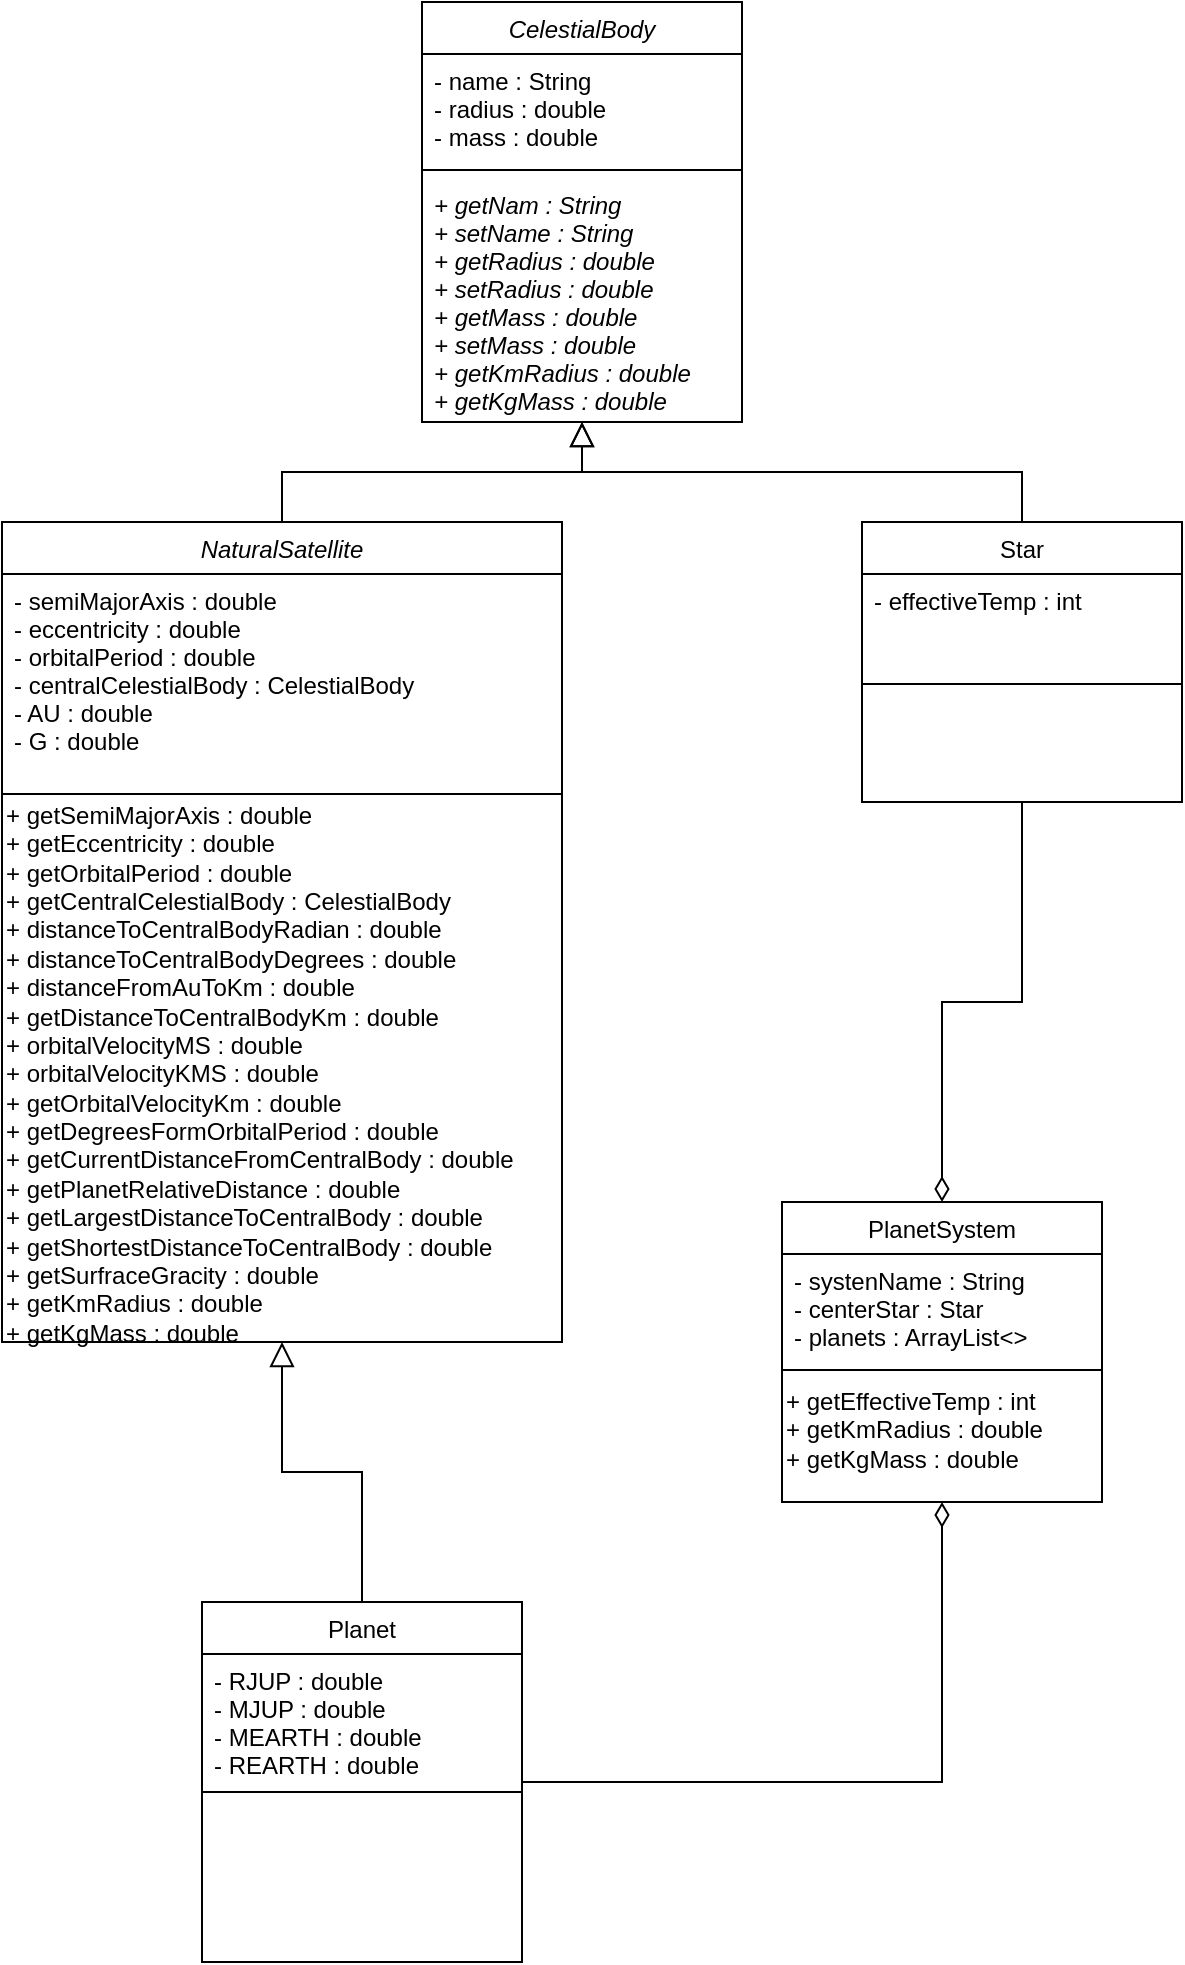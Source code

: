 <mxfile version="14.4.2" type="github"><diagram id="C5RBs43oDa-KdzZeNtuy" name="Page-1"><mxGraphModel dx="460" dy="752" grid="1" gridSize="10" guides="1" tooltips="1" connect="1" arrows="1" fold="1" page="1" pageScale="1" pageWidth="827" pageHeight="1169" math="0" shadow="0"><root><mxCell id="WIyWlLk6GJQsqaUBKTNV-0"/><mxCell id="WIyWlLk6GJQsqaUBKTNV-1" parent="WIyWlLk6GJQsqaUBKTNV-0"/><mxCell id="zkfFHV4jXpPFQw0GAbJ--0" value="CelestialBody" style="swimlane;fontStyle=2;align=center;verticalAlign=top;childLayout=stackLayout;horizontal=1;startSize=26;horizontalStack=0;resizeParent=1;resizeLast=0;collapsible=1;marginBottom=0;rounded=0;shadow=0;strokeWidth=1;" parent="WIyWlLk6GJQsqaUBKTNV-1" vertex="1"><mxGeometry x="310" y="20" width="160" height="210" as="geometry"><mxRectangle x="230" y="140" width="160" height="26" as="alternateBounds"/></mxGeometry></mxCell><mxCell id="zkfFHV4jXpPFQw0GAbJ--1" value="- name : String&#10;- radius : double&#10;- mass : double" style="text;align=left;verticalAlign=top;spacingLeft=4;spacingRight=4;overflow=hidden;rotatable=0;points=[[0,0.5],[1,0.5]];portConstraint=eastwest;" parent="zkfFHV4jXpPFQw0GAbJ--0" vertex="1"><mxGeometry y="26" width="160" height="54" as="geometry"/></mxCell><mxCell id="zkfFHV4jXpPFQw0GAbJ--4" value="" style="line;html=1;strokeWidth=1;align=left;verticalAlign=middle;spacingTop=-1;spacingLeft=3;spacingRight=3;rotatable=0;labelPosition=right;points=[];portConstraint=eastwest;" parent="zkfFHV4jXpPFQw0GAbJ--0" vertex="1"><mxGeometry y="80" width="160" height="8" as="geometry"/></mxCell><mxCell id="zkfFHV4jXpPFQw0GAbJ--5" value="+ getNam : String&#10;+ setName : String&#10;+ getRadius : double&#10;+ setRadius : double&#10;+ getMass : double &#10;+ setMass : double&#10;+ getKmRadius : double&#10;+ getKgMass : double" style="text;align=left;verticalAlign=top;spacingLeft=4;spacingRight=4;overflow=hidden;rotatable=0;points=[[0,0.5],[1,0.5]];portConstraint=eastwest;fontStyle=2" parent="zkfFHV4jXpPFQw0GAbJ--0" vertex="1"><mxGeometry y="88" width="160" height="122" as="geometry"/></mxCell><mxCell id="zkfFHV4jXpPFQw0GAbJ--6" value="NaturalSatellite" style="swimlane;fontStyle=2;align=center;verticalAlign=top;childLayout=stackLayout;horizontal=1;startSize=26;horizontalStack=0;resizeParent=1;resizeLast=0;collapsible=1;marginBottom=0;rounded=0;shadow=0;strokeWidth=1;" parent="WIyWlLk6GJQsqaUBKTNV-1" vertex="1"><mxGeometry x="100" y="280" width="280" height="410" as="geometry"><mxRectangle x="130" y="380" width="160" height="26" as="alternateBounds"/></mxGeometry></mxCell><mxCell id="zkfFHV4jXpPFQw0GAbJ--7" value="- semiMajorAxis : double&#10;- eccentricity : double&#10;- orbitalPeriod : double&#10;- centralCelestialBody : CelestialBody&#10;- AU : double&#10;- G : double" style="text;align=left;verticalAlign=top;spacingLeft=4;spacingRight=4;overflow=hidden;rotatable=0;points=[[0,0.5],[1,0.5]];portConstraint=eastwest;" parent="zkfFHV4jXpPFQw0GAbJ--6" vertex="1"><mxGeometry y="26" width="280" height="104" as="geometry"/></mxCell><mxCell id="zkfFHV4jXpPFQw0GAbJ--9" value="" style="line;html=1;strokeWidth=1;align=left;verticalAlign=middle;spacingTop=-1;spacingLeft=3;spacingRight=3;rotatable=0;labelPosition=right;points=[];portConstraint=eastwest;" parent="zkfFHV4jXpPFQw0GAbJ--6" vertex="1"><mxGeometry y="130" width="280" height="12" as="geometry"/></mxCell><mxCell id="B26k-guTPONRlMNO3YMh-44" value="&lt;span&gt;+ getSemiMajorAxis : double&lt;br&gt;&lt;/span&gt;+ getEccentricity : double&lt;br&gt;+ getOrbitalPeriod : double&lt;br&gt;+ getCentralCelestialBody : CelestialBody&lt;br&gt;+ distanceToCentralBodyRadian : double&lt;br&gt;+ distanceToCentralBodyDegrees : double&lt;br&gt;+ distanceFromAuToKm : double&lt;br&gt;+ getDistanceToCentralBodyKm : double&lt;br&gt;+ orbitalVelocityMS : double&lt;br&gt;+ orbitalVelocityKMS : double&lt;br&gt;+ getOrbitalVelocityKm : double&lt;br&gt;+ getDegreesFormOrbitalPeriod : double&lt;br&gt;+ getCurrentDistanceFromCentralBody : double&lt;br&gt;+ getPlanetRelativeDistance : double&lt;br&gt;+ getLargestDistanceToCentralBody : double&lt;br&gt;+ getShortestDistanceToCentralBody : double&lt;br&gt;+ getSurfraceGracity : double&lt;br&gt;+ getKmRadius : double&lt;br&gt;+ getKgMass : double" style="text;html=1;strokeColor=none;fillColor=none;align=left;verticalAlign=middle;whiteSpace=wrap;rounded=0;" vertex="1" parent="zkfFHV4jXpPFQw0GAbJ--6"><mxGeometry y="142" width="280" height="268" as="geometry"/></mxCell><mxCell id="zkfFHV4jXpPFQw0GAbJ--12" value="" style="endArrow=block;endSize=10;endFill=0;shadow=0;strokeWidth=1;rounded=0;edgeStyle=elbowEdgeStyle;elbow=vertical;" parent="WIyWlLk6GJQsqaUBKTNV-1" source="zkfFHV4jXpPFQw0GAbJ--6" target="zkfFHV4jXpPFQw0GAbJ--0" edge="1"><mxGeometry width="160" relative="1" as="geometry"><mxPoint x="200" y="203" as="sourcePoint"/><mxPoint x="200" y="203" as="targetPoint"/></mxGeometry></mxCell><mxCell id="B26k-guTPONRlMNO3YMh-39" style="edgeStyle=orthogonalEdgeStyle;rounded=0;orthogonalLoop=1;jettySize=auto;html=1;endArrow=diamondThin;endFill=0;endSize=10;" edge="1" parent="WIyWlLk6GJQsqaUBKTNV-1" source="zkfFHV4jXpPFQw0GAbJ--13" target="B26k-guTPONRlMNO3YMh-4"><mxGeometry relative="1" as="geometry"/></mxCell><mxCell id="zkfFHV4jXpPFQw0GAbJ--13" value="Star&#10;" style="swimlane;fontStyle=0;align=center;verticalAlign=top;childLayout=stackLayout;horizontal=1;startSize=26;horizontalStack=0;resizeParent=1;resizeLast=0;collapsible=1;marginBottom=0;rounded=0;shadow=0;strokeWidth=1;" parent="WIyWlLk6GJQsqaUBKTNV-1" vertex="1"><mxGeometry x="530" y="280" width="160" height="140" as="geometry"><mxRectangle x="340" y="380" width="170" height="26" as="alternateBounds"/></mxGeometry></mxCell><mxCell id="zkfFHV4jXpPFQw0GAbJ--14" value="- effectiveTemp : int" style="text;align=left;verticalAlign=top;spacingLeft=4;spacingRight=4;overflow=hidden;rotatable=0;points=[[0,0.5],[1,0.5]];portConstraint=eastwest;" parent="zkfFHV4jXpPFQw0GAbJ--13" vertex="1"><mxGeometry y="26" width="160" height="26" as="geometry"/></mxCell><mxCell id="zkfFHV4jXpPFQw0GAbJ--15" value="" style="line;html=1;strokeWidth=1;align=left;verticalAlign=middle;spacingTop=-1;spacingLeft=3;spacingRight=3;rotatable=0;labelPosition=right;points=[];portConstraint=eastwest;" parent="zkfFHV4jXpPFQw0GAbJ--13" vertex="1"><mxGeometry y="52" width="160" height="58" as="geometry"/></mxCell><mxCell id="zkfFHV4jXpPFQw0GAbJ--16" value="" style="endArrow=block;endSize=10;endFill=0;shadow=0;strokeWidth=1;rounded=0;edgeStyle=elbowEdgeStyle;elbow=vertical;" parent="WIyWlLk6GJQsqaUBKTNV-1" source="zkfFHV4jXpPFQw0GAbJ--13" target="zkfFHV4jXpPFQw0GAbJ--0" edge="1"><mxGeometry width="160" relative="1" as="geometry"><mxPoint x="210" y="373" as="sourcePoint"/><mxPoint x="310" y="271" as="targetPoint"/></mxGeometry></mxCell><mxCell id="B26k-guTPONRlMNO3YMh-4" value="PlanetSystem" style="swimlane;fontStyle=0;align=center;verticalAlign=top;childLayout=stackLayout;horizontal=1;startSize=26;horizontalStack=0;resizeParent=1;resizeLast=0;collapsible=1;marginBottom=0;rounded=0;shadow=0;strokeWidth=1;" vertex="1" parent="WIyWlLk6GJQsqaUBKTNV-1"><mxGeometry x="490" y="620" width="160" height="150" as="geometry"><mxRectangle x="230" y="140" width="160" height="26" as="alternateBounds"/></mxGeometry></mxCell><mxCell id="B26k-guTPONRlMNO3YMh-5" value="- systenName : String&#10;- centerStar : Star&#10;- planets : ArrayList&lt;&gt;" style="text;align=left;verticalAlign=top;spacingLeft=4;spacingRight=4;overflow=hidden;rotatable=0;points=[[0,0.5],[1,0.5]];portConstraint=eastwest;" vertex="1" parent="B26k-guTPONRlMNO3YMh-4"><mxGeometry y="26" width="160" height="54" as="geometry"/></mxCell><mxCell id="B26k-guTPONRlMNO3YMh-9" value="" style="line;html=1;strokeWidth=1;align=left;verticalAlign=middle;spacingTop=-1;spacingLeft=3;spacingRight=3;rotatable=0;labelPosition=right;points=[];portConstraint=eastwest;" vertex="1" parent="B26k-guTPONRlMNO3YMh-4"><mxGeometry y="80" width="160" height="8" as="geometry"/></mxCell><mxCell id="B26k-guTPONRlMNO3YMh-43" value="+ getEffectiveTemp : int&lt;br&gt;+ getKmRadius : double&lt;br&gt;+ getKgMass : double" style="text;html=1;strokeColor=none;fillColor=none;align=left;verticalAlign=middle;whiteSpace=wrap;rounded=0;" vertex="1" parent="B26k-guTPONRlMNO3YMh-4"><mxGeometry y="88" width="160" height="52" as="geometry"/></mxCell><mxCell id="B26k-guTPONRlMNO3YMh-25" style="edgeStyle=orthogonalEdgeStyle;rounded=0;orthogonalLoop=1;jettySize=auto;html=1;endArrow=block;endFill=0;endSize=10;" edge="1" parent="WIyWlLk6GJQsqaUBKTNV-1" source="B26k-guTPONRlMNO3YMh-19" target="zkfFHV4jXpPFQw0GAbJ--6"><mxGeometry relative="1" as="geometry"/></mxCell><mxCell id="B26k-guTPONRlMNO3YMh-40" style="edgeStyle=orthogonalEdgeStyle;rounded=0;orthogonalLoop=1;jettySize=auto;html=1;endArrow=diamondThin;endFill=0;endSize=10;" edge="1" parent="WIyWlLk6GJQsqaUBKTNV-1" source="B26k-guTPONRlMNO3YMh-19" target="B26k-guTPONRlMNO3YMh-4"><mxGeometry relative="1" as="geometry"/></mxCell><mxCell id="B26k-guTPONRlMNO3YMh-19" value="Planet" style="swimlane;fontStyle=0;align=center;verticalAlign=top;childLayout=stackLayout;horizontal=1;startSize=26;horizontalStack=0;resizeParent=1;resizeLast=0;collapsible=1;marginBottom=0;rounded=0;shadow=0;strokeWidth=1;" vertex="1" parent="WIyWlLk6GJQsqaUBKTNV-1"><mxGeometry x="200" y="820" width="160" height="180" as="geometry"><mxRectangle x="130" y="380" width="160" height="26" as="alternateBounds"/></mxGeometry></mxCell><mxCell id="B26k-guTPONRlMNO3YMh-21" value="- RJUP : double&#10;- MJUP : double&#10;- MEARTH : double&#10;- REARTH : double" style="text;align=left;verticalAlign=top;spacingLeft=4;spacingRight=4;overflow=hidden;rotatable=0;points=[[0,0.5],[1,0.5]];portConstraint=eastwest;rounded=0;shadow=0;html=0;" vertex="1" parent="B26k-guTPONRlMNO3YMh-19"><mxGeometry y="26" width="160" height="64" as="geometry"/></mxCell><mxCell id="B26k-guTPONRlMNO3YMh-22" value="" style="line;html=1;strokeWidth=1;align=left;verticalAlign=middle;spacingTop=-1;spacingLeft=3;spacingRight=3;rotatable=0;labelPosition=right;points=[];portConstraint=eastwest;" vertex="1" parent="B26k-guTPONRlMNO3YMh-19"><mxGeometry y="90" width="160" height="10" as="geometry"/></mxCell></root></mxGraphModel></diagram></mxfile>